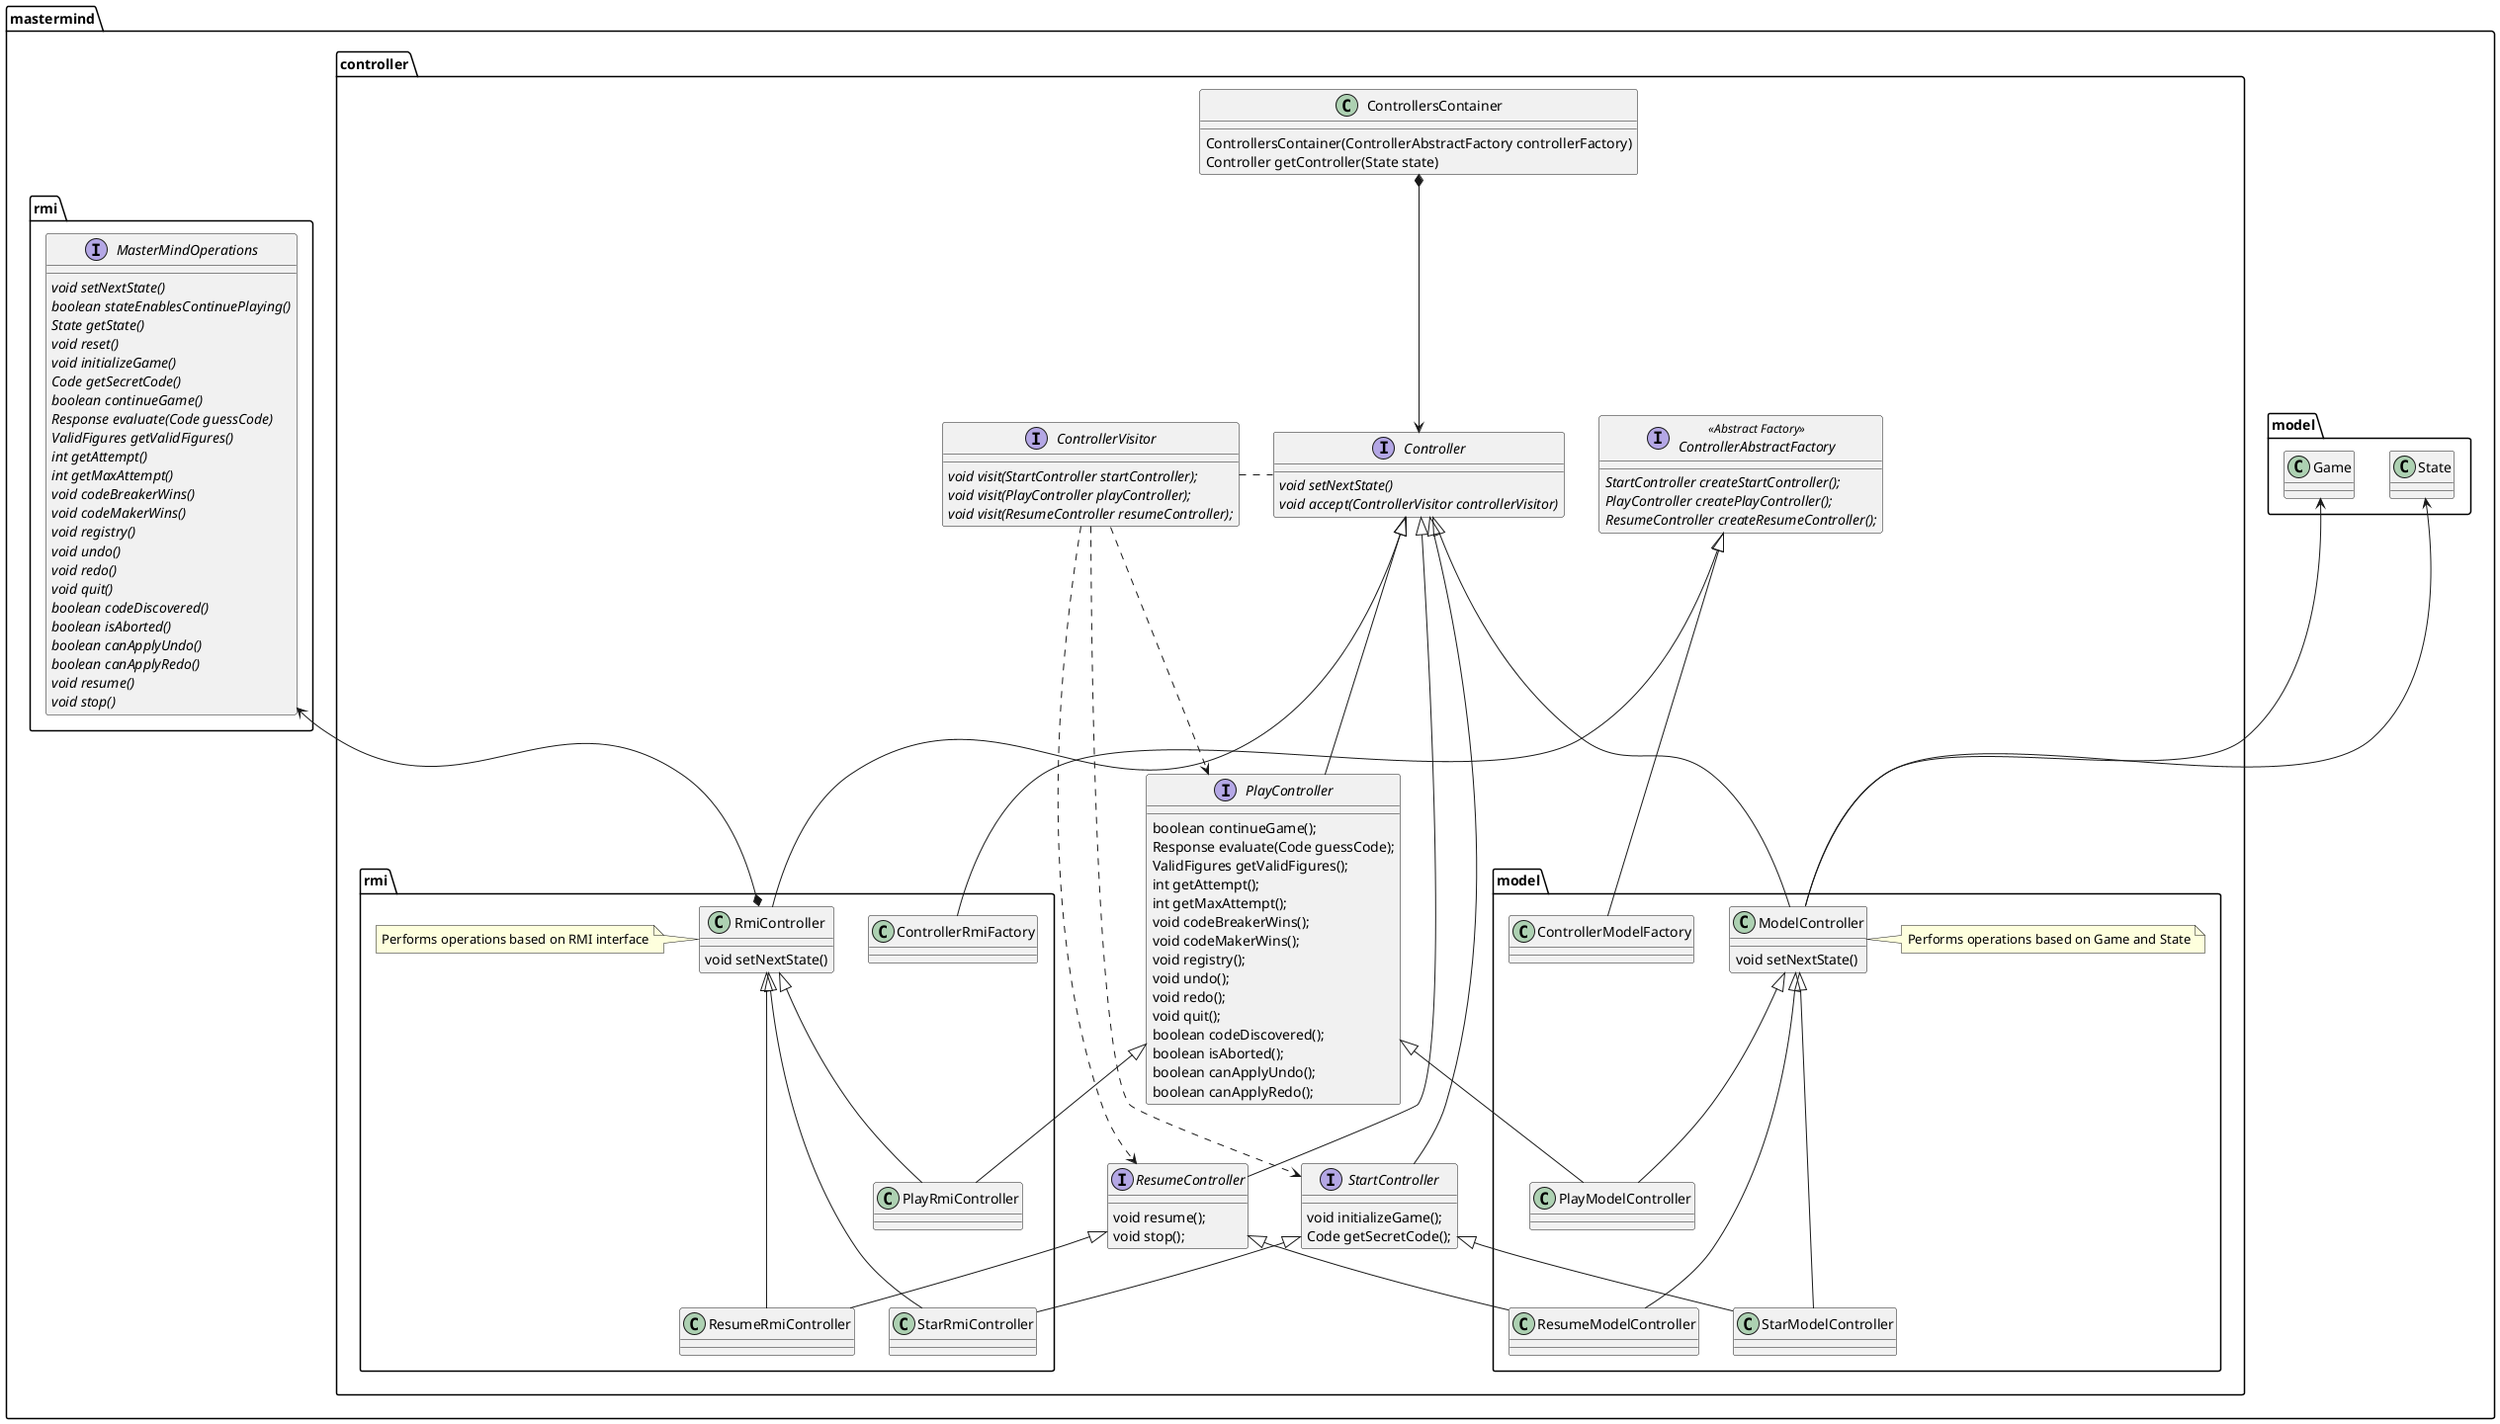 @startuml

package mastermind.model {
    class Game
    class State
}

package mastermind.controller {
   interface Controller {
      {abstract} void setNextState()
      {abstract} void accept(ControllerVisitor controllerVisitor)
   }

   class ControllersContainer {
       ControllersContainer(ControllerAbstractFactory controllerFactory)
       Controller getController(State state)
   }

   interface ControllerAbstractFactory <<Abstract Factory>> {
      {abstract}StartController createStartController();
      {abstract}PlayController createPlayController();
      {abstract}ResumeController createResumeController();
   }

   interface StartController {
      void initializeGame();
      Code getSecretCode();
   }

   interface PlayController {
       boolean continueGame();
       Response evaluate(Code guessCode);
       ValidFigures getValidFigures();
       int getAttempt();
       int getMaxAttempt();
       void codeBreakerWins();
       void codeMakerWins();
       void registry();
       void undo();
       void redo();
       void quit();
       boolean codeDiscovered();
       boolean isAborted();
       boolean canApplyUndo();
       boolean canApplyRedo();
   }

   interface ResumeController {
      void resume();
      void stop();
   }

   interface ControllerVisitor {
      {abstract}void visit(StartController startController);
      {abstract}void visit(PlayController playController);
      {abstract}void visit(ResumeController resumeController);
   }

   ControllersContainer *-down-> Controller
   Controller ..left. ControllerVisitor
}

package mastermind.controller.model {
    class ModelController {
       void setNextState()
    }
    note right: Performs operations based on Game and State
    ModelController -up-> Game
    ModelController -up-> State

    class StarModelController
    class PlayModelController
    class ResumeModelController

    ControllerAbstractFactory <|-- ControllerModelFactory

    ModelController <|-down-- StarModelController
    ModelController <|-down- PlayModelController
    ModelController <|-down-- ResumeModelController

    StartController <|-down- StarModelController
    PlayController <|-down- PlayModelController
    ResumeController <|-down- ResumeModelController
}

package mastermind.controller.rmi {
    class RmiController {
       void setNextState()
    }
    note left: Performs operations based on RMI interface

    interface  mastermind.rmi.MasterMindOperations {
       {abstract}void setNextState()
       {abstract}boolean stateEnablesContinuePlaying()
       {abstract}State getState()
       {abstract}void reset()
       {abstract}void initializeGame()
       {abstract}Code getSecretCode()
       {abstract}boolean continueGame()
       {abstract}Response evaluate(Code guessCode)
       {abstract}ValidFigures getValidFigures()
       {abstract}int getAttempt()
       {abstract}int getMaxAttempt()
       {abstract}void codeBreakerWins()
       {abstract}void codeMakerWins()
       {abstract}void registry()
       {abstract}void undo()
       {abstract}void redo()
       {abstract}void quit()
       {abstract}boolean codeDiscovered()
       {abstract}boolean isAborted()
       {abstract}boolean canApplyUndo()
       {abstract}boolean canApplyRedo()
       {abstract}void resume()
       {abstract}void stop()
    }

    RmiController *-up-> mastermind.rmi.MasterMindOperations

    class StarRmiController
    class PlayRmiController
    class ResumeRmiController

    ControllerAbstractFactory <|-- ControllerRmiFactory

    RmiController <|-down-- StarRmiController
    RmiController <|-down- PlayRmiController
    RmiController <|-down-- ResumeRmiController

    StartController <|-down- StarRmiController
    PlayController <|-down- PlayRmiController
    ResumeController <|-down- ResumeRmiController
}

Controller <|-down- StartController
Controller <|-down- PlayController
Controller <|-down- ResumeController

Controller <|-down- ModelController
Controller <|-down- RmiController

ControllerVisitor -[dashed]-> StartController
ControllerVisitor -[dashed]-> PlayController
ControllerVisitor -[dashed]-> ResumeController

@enduml

